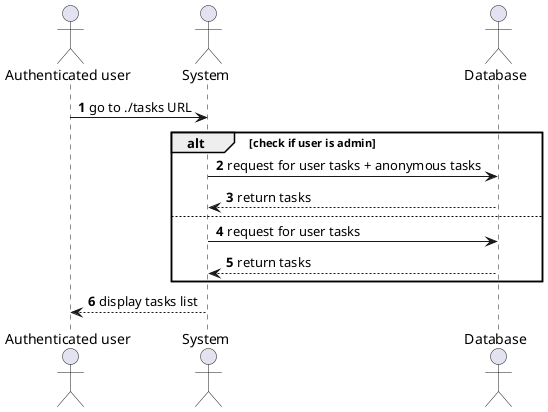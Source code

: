 @startuml
'https://plantuml.com/sequence-diagram

autonumber

actor "Authenticated user" as user
actor System                as system
actor Database              as db

user  -> system  : go to ./tasks URL
alt check if user is admin
system -> db : request for user tasks + anonymous tasks
db --> system : return tasks
else
system -> db : request for user tasks
db --> system : return tasks
end
user  <-- system : display tasks list

@enduml